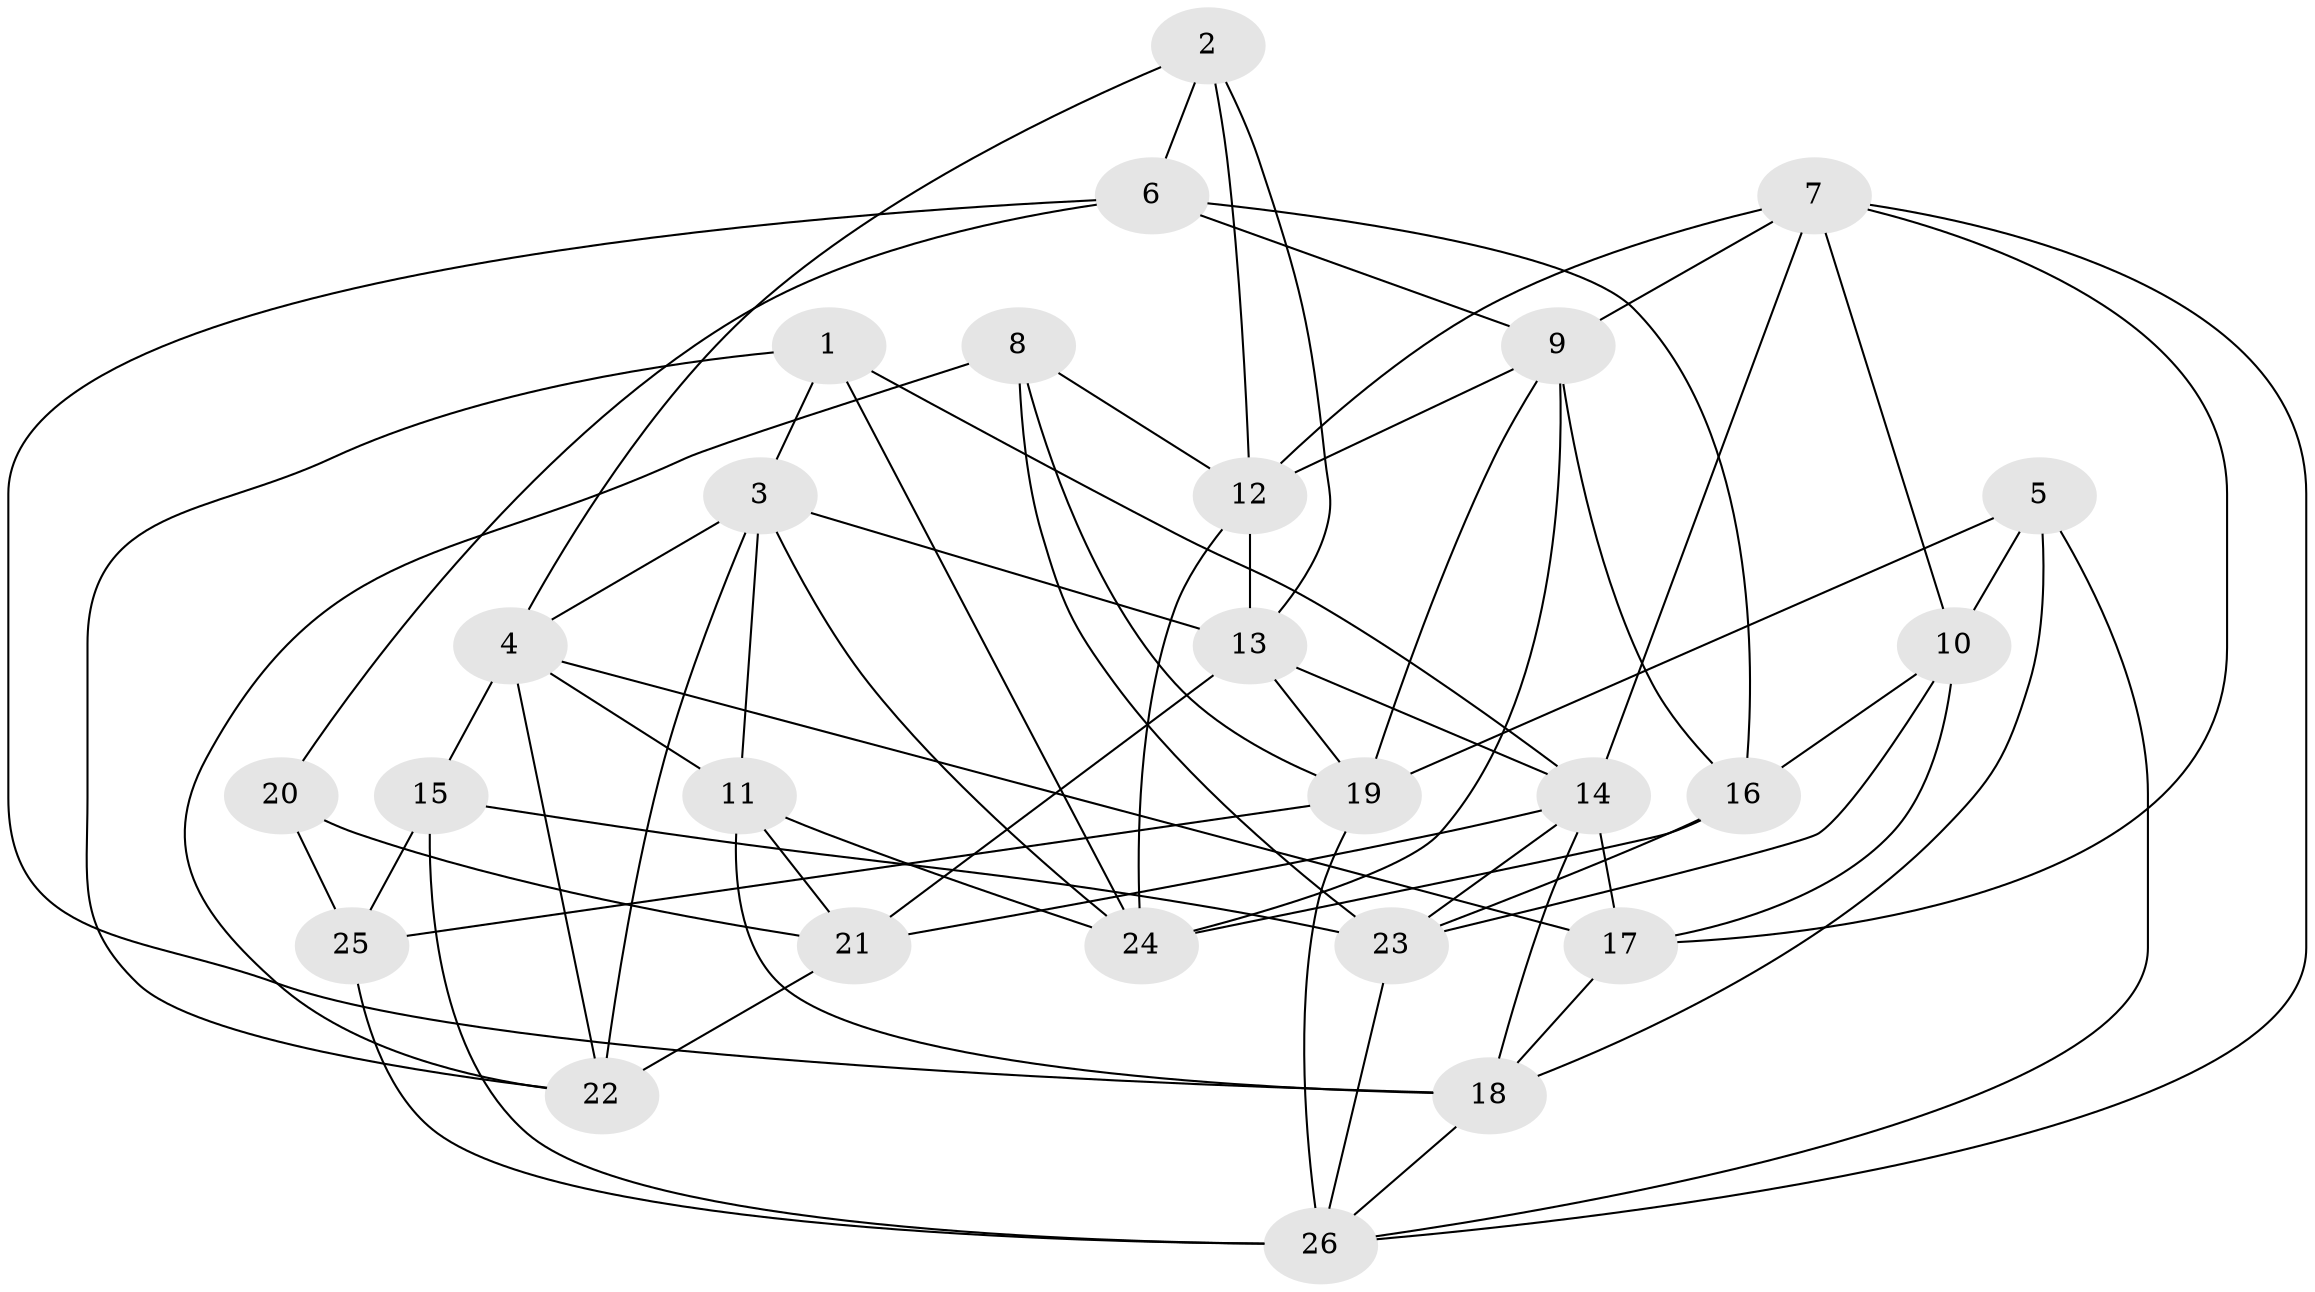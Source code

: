 // original degree distribution, {4: 1.0}
// Generated by graph-tools (version 1.1) at 2025/02/03/09/25 03:02:59]
// undirected, 26 vertices, 68 edges
graph export_dot {
graph [start="1"]
  node [color=gray90,style=filled];
  1;
  2;
  3;
  4;
  5;
  6;
  7;
  8;
  9;
  10;
  11;
  12;
  13;
  14;
  15;
  16;
  17;
  18;
  19;
  20;
  21;
  22;
  23;
  24;
  25;
  26;
  1 -- 3 [weight=1.0];
  1 -- 14 [weight=1.0];
  1 -- 22 [weight=1.0];
  1 -- 24 [weight=1.0];
  2 -- 4 [weight=1.0];
  2 -- 6 [weight=1.0];
  2 -- 12 [weight=1.0];
  2 -- 13 [weight=1.0];
  3 -- 4 [weight=1.0];
  3 -- 11 [weight=1.0];
  3 -- 13 [weight=1.0];
  3 -- 22 [weight=1.0];
  3 -- 24 [weight=1.0];
  4 -- 11 [weight=1.0];
  4 -- 15 [weight=1.0];
  4 -- 17 [weight=1.0];
  4 -- 22 [weight=1.0];
  5 -- 10 [weight=2.0];
  5 -- 18 [weight=2.0];
  5 -- 19 [weight=1.0];
  5 -- 26 [weight=1.0];
  6 -- 9 [weight=1.0];
  6 -- 16 [weight=2.0];
  6 -- 18 [weight=1.0];
  6 -- 20 [weight=1.0];
  7 -- 9 [weight=1.0];
  7 -- 10 [weight=1.0];
  7 -- 12 [weight=1.0];
  7 -- 14 [weight=1.0];
  7 -- 17 [weight=1.0];
  7 -- 26 [weight=1.0];
  8 -- 12 [weight=1.0];
  8 -- 19 [weight=1.0];
  8 -- 22 [weight=1.0];
  8 -- 23 [weight=1.0];
  9 -- 12 [weight=1.0];
  9 -- 16 [weight=1.0];
  9 -- 19 [weight=1.0];
  9 -- 24 [weight=1.0];
  10 -- 16 [weight=1.0];
  10 -- 17 [weight=1.0];
  10 -- 23 [weight=1.0];
  11 -- 18 [weight=2.0];
  11 -- 21 [weight=1.0];
  11 -- 24 [weight=1.0];
  12 -- 13 [weight=1.0];
  12 -- 24 [weight=1.0];
  13 -- 14 [weight=1.0];
  13 -- 19 [weight=1.0];
  13 -- 21 [weight=1.0];
  14 -- 17 [weight=2.0];
  14 -- 18 [weight=1.0];
  14 -- 21 [weight=1.0];
  14 -- 23 [weight=1.0];
  15 -- 23 [weight=1.0];
  15 -- 25 [weight=1.0];
  15 -- 26 [weight=1.0];
  16 -- 23 [weight=1.0];
  16 -- 24 [weight=1.0];
  17 -- 18 [weight=1.0];
  18 -- 26 [weight=1.0];
  19 -- 25 [weight=1.0];
  19 -- 26 [weight=1.0];
  20 -- 21 [weight=1.0];
  20 -- 25 [weight=2.0];
  21 -- 22 [weight=2.0];
  23 -- 26 [weight=1.0];
  25 -- 26 [weight=2.0];
}
